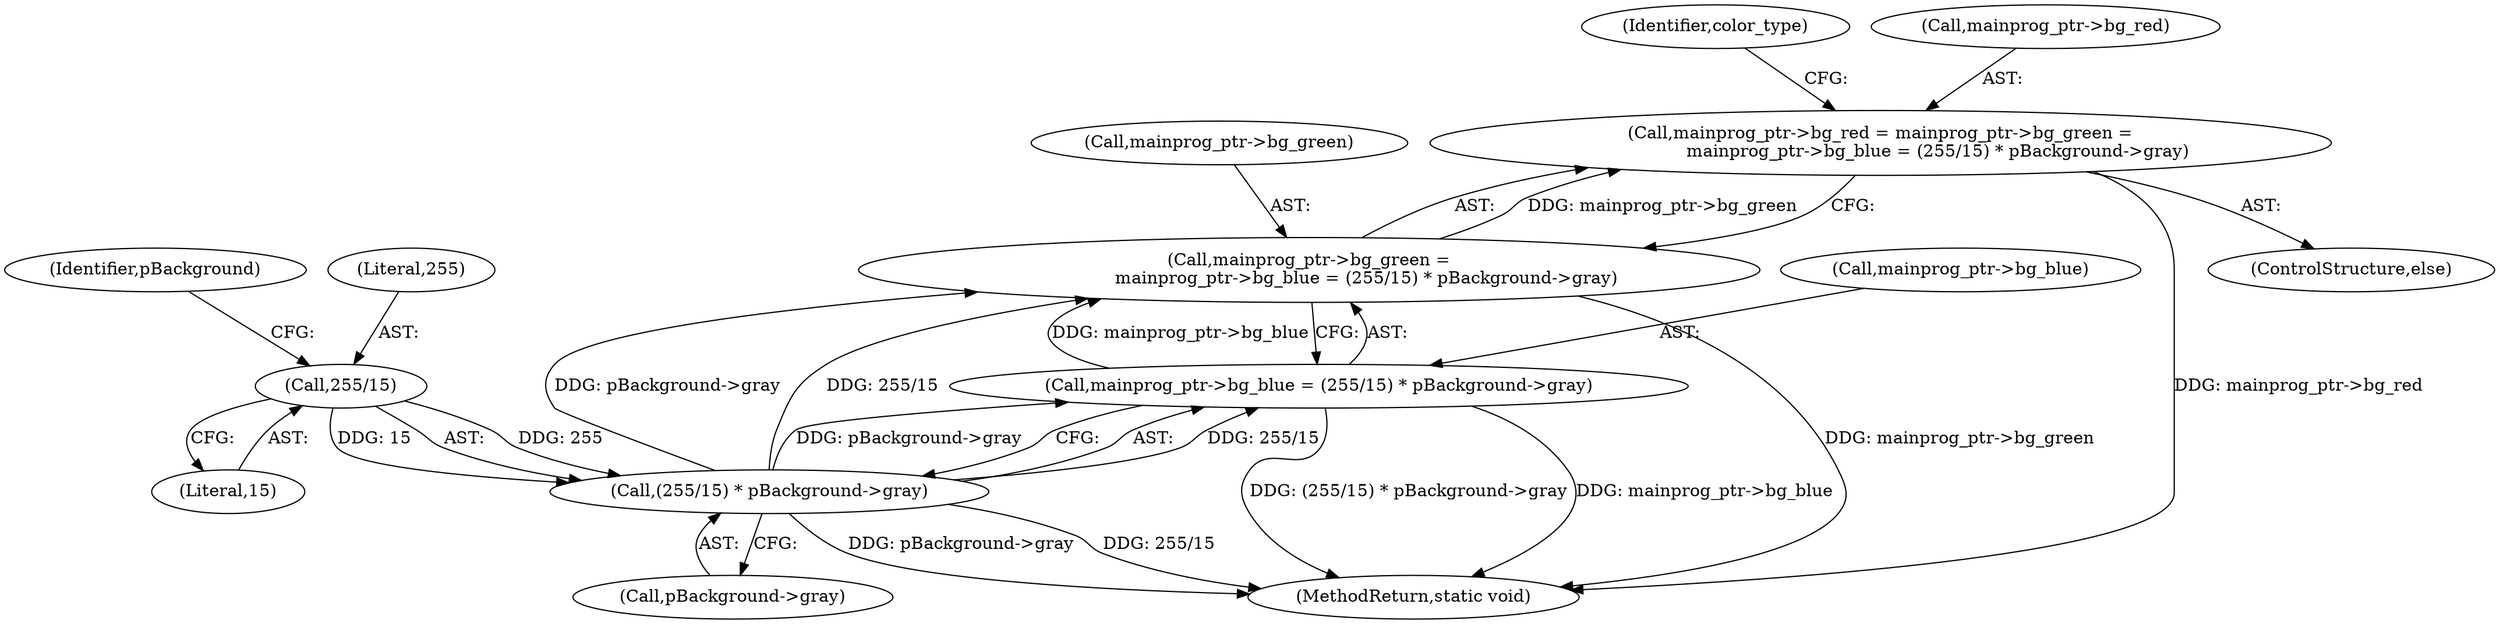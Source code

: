 digraph "0_Android_9d4853418ab2f754c2b63e091c29c5529b8b86ca_3@API" {
"1000270" [label="(Call,mainprog_ptr->bg_red = mainprog_ptr->bg_green =\n                     mainprog_ptr->bg_blue = (255/15) * pBackground->gray)"];
"1000274" [label="(Call,mainprog_ptr->bg_green =\n                     mainprog_ptr->bg_blue = (255/15) * pBackground->gray)"];
"1000278" [label="(Call,mainprog_ptr->bg_blue = (255/15) * pBackground->gray)"];
"1000282" [label="(Call,(255/15) * pBackground->gray)"];
"1000283" [label="(Call,255/15)"];
"1000285" [label="(Literal,15)"];
"1000284" [label="(Literal,255)"];
"1000270" [label="(Call,mainprog_ptr->bg_red = mainprog_ptr->bg_green =\n                     mainprog_ptr->bg_blue = (255/15) * pBackground->gray)"];
"1000279" [label="(Call,mainprog_ptr->bg_blue)"];
"1000287" [label="(Identifier,pBackground)"];
"1000275" [label="(Call,mainprog_ptr->bg_green)"];
"1000405" [label="(MethodReturn,static void)"];
"1000278" [label="(Call,mainprog_ptr->bg_blue = (255/15) * pBackground->gray)"];
"1000283" [label="(Call,255/15)"];
"1000269" [label="(ControlStructure,else)"];
"1000282" [label="(Call,(255/15) * pBackground->gray)"];
"1000286" [label="(Call,pBackground->gray)"];
"1000320" [label="(Identifier,color_type)"];
"1000271" [label="(Call,mainprog_ptr->bg_red)"];
"1000274" [label="(Call,mainprog_ptr->bg_green =\n                     mainprog_ptr->bg_blue = (255/15) * pBackground->gray)"];
"1000270" -> "1000269"  [label="AST: "];
"1000270" -> "1000274"  [label="CFG: "];
"1000271" -> "1000270"  [label="AST: "];
"1000274" -> "1000270"  [label="AST: "];
"1000320" -> "1000270"  [label="CFG: "];
"1000270" -> "1000405"  [label="DDG: mainprog_ptr->bg_red"];
"1000274" -> "1000270"  [label="DDG: mainprog_ptr->bg_green"];
"1000274" -> "1000278"  [label="CFG: "];
"1000275" -> "1000274"  [label="AST: "];
"1000278" -> "1000274"  [label="AST: "];
"1000274" -> "1000405"  [label="DDG: mainprog_ptr->bg_green"];
"1000278" -> "1000274"  [label="DDG: mainprog_ptr->bg_blue"];
"1000282" -> "1000274"  [label="DDG: 255/15"];
"1000282" -> "1000274"  [label="DDG: pBackground->gray"];
"1000278" -> "1000282"  [label="CFG: "];
"1000279" -> "1000278"  [label="AST: "];
"1000282" -> "1000278"  [label="AST: "];
"1000278" -> "1000405"  [label="DDG: (255/15) * pBackground->gray"];
"1000278" -> "1000405"  [label="DDG: mainprog_ptr->bg_blue"];
"1000282" -> "1000278"  [label="DDG: 255/15"];
"1000282" -> "1000278"  [label="DDG: pBackground->gray"];
"1000282" -> "1000286"  [label="CFG: "];
"1000283" -> "1000282"  [label="AST: "];
"1000286" -> "1000282"  [label="AST: "];
"1000282" -> "1000405"  [label="DDG: pBackground->gray"];
"1000282" -> "1000405"  [label="DDG: 255/15"];
"1000283" -> "1000282"  [label="DDG: 255"];
"1000283" -> "1000282"  [label="DDG: 15"];
"1000283" -> "1000285"  [label="CFG: "];
"1000284" -> "1000283"  [label="AST: "];
"1000285" -> "1000283"  [label="AST: "];
"1000287" -> "1000283"  [label="CFG: "];
}
